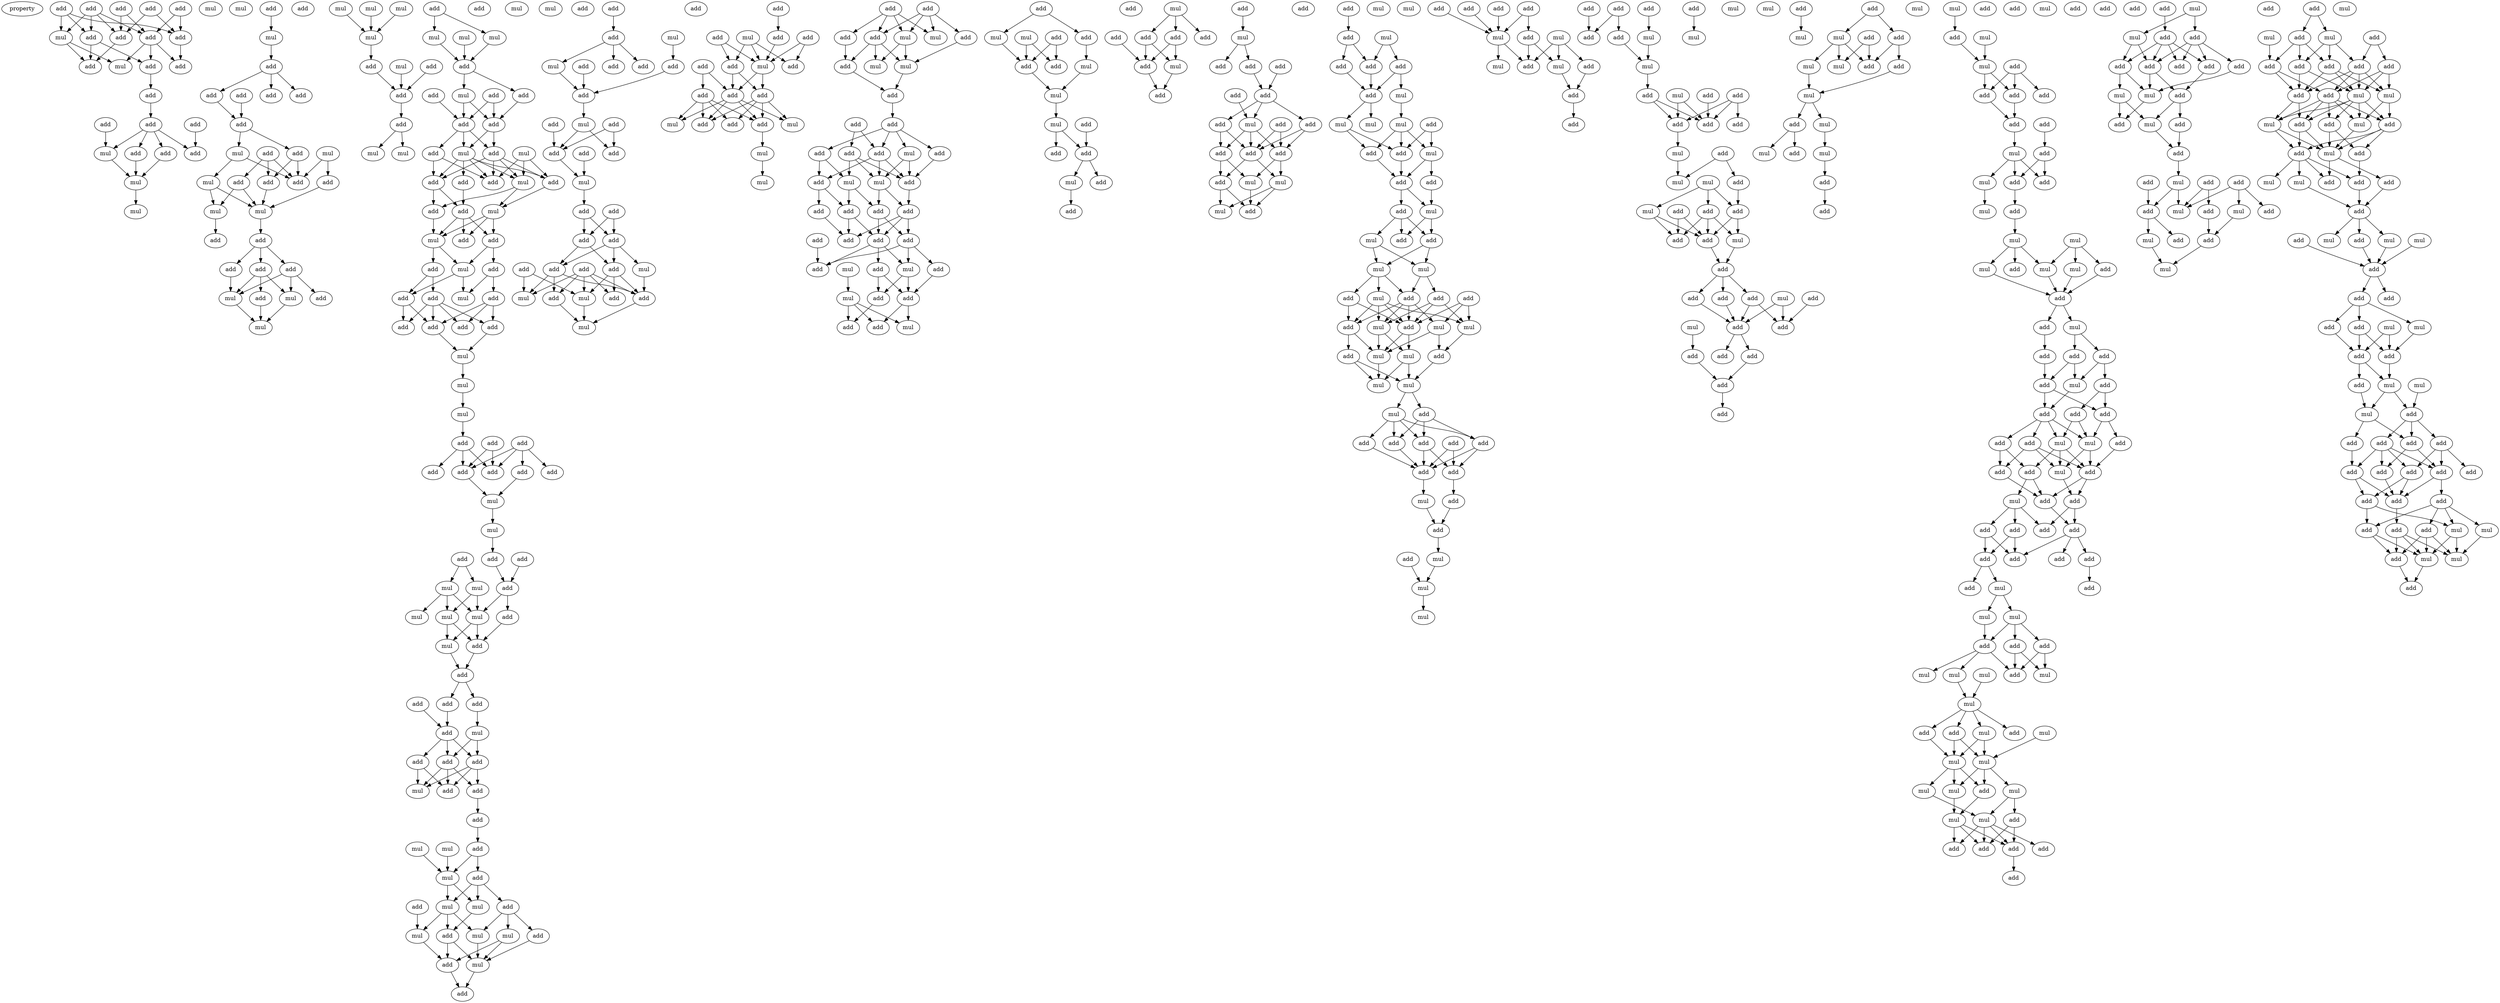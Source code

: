 digraph {
    node [fontcolor=black]
    property [mul=2,lf=2.0]
    0 [ label = add ];
    1 [ label = add ];
    2 [ label = add ];
    3 [ label = add ];
    4 [ label = add ];
    5 [ label = add ];
    6 [ label = mul ];
    7 [ label = add ];
    8 [ label = add ];
    9 [ label = add ];
    10 [ label = add ];
    11 [ label = add ];
    12 [ label = mul ];
    13 [ label = add ];
    14 [ label = add ];
    15 [ label = add ];
    16 [ label = add ];
    17 [ label = add ];
    18 [ label = add ];
    19 [ label = add ];
    20 [ label = add ];
    21 [ label = mul ];
    22 [ label = mul ];
    23 [ label = mul ];
    24 [ label = mul ];
    25 [ label = mul ];
    26 [ label = add ];
    27 [ label = mul ];
    28 [ label = add ];
    29 [ label = add ];
    30 [ label = add ];
    31 [ label = add ];
    32 [ label = add ];
    33 [ label = add ];
    34 [ label = add ];
    35 [ label = mul ];
    36 [ label = add ];
    37 [ label = mul ];
    38 [ label = add ];
    39 [ label = mul ];
    40 [ label = add ];
    41 [ label = add ];
    42 [ label = add ];
    43 [ label = add ];
    44 [ label = mul ];
    45 [ label = mul ];
    46 [ label = add ];
    47 [ label = add ];
    48 [ label = add ];
    49 [ label = add ];
    50 [ label = add ];
    51 [ label = mul ];
    52 [ label = mul ];
    53 [ label = add ];
    54 [ label = add ];
    55 [ label = mul ];
    56 [ label = mul ];
    57 [ label = mul ];
    58 [ label = mul ];
    59 [ label = mul ];
    60 [ label = add ];
    61 [ label = mul ];
    62 [ label = add ];
    63 [ label = add ];
    64 [ label = add ];
    65 [ label = add ];
    66 [ label = mul ];
    67 [ label = mul ];
    68 [ label = mul ];
    69 [ label = mul ];
    70 [ label = mul ];
    71 [ label = add ];
    72 [ label = add ];
    73 [ label = add ];
    74 [ label = add ];
    75 [ label = mul ];
    76 [ label = add ];
    77 [ label = add ];
    78 [ label = mul ];
    79 [ label = add ];
    80 [ label = add ];
    81 [ label = mul ];
    82 [ label = add ];
    83 [ label = mul ];
    84 [ label = add ];
    85 [ label = add ];
    86 [ label = add ];
    87 [ label = add ];
    88 [ label = add ];
    89 [ label = mul ];
    90 [ label = add ];
    91 [ label = add ];
    92 [ label = add ];
    93 [ label = mul ];
    94 [ label = add ];
    95 [ label = add ];
    96 [ label = mul ];
    97 [ label = add ];
    98 [ label = mul ];
    99 [ label = add ];
    100 [ label = add ];
    101 [ label = add ];
    102 [ label = add ];
    103 [ label = add ];
    104 [ label = add ];
    105 [ label = mul ];
    106 [ label = mul ];
    107 [ label = mul ];
    108 [ label = add ];
    109 [ label = add ];
    110 [ label = add ];
    111 [ label = add ];
    112 [ label = add ];
    113 [ label = add ];
    114 [ label = add ];
    115 [ label = add ];
    116 [ label = mul ];
    117 [ label = mul ];
    118 [ label = mul ];
    119 [ label = add ];
    120 [ label = add ];
    121 [ label = add ];
    122 [ label = mul ];
    123 [ label = add ];
    124 [ label = mul ];
    125 [ label = mul ];
    126 [ label = add ];
    127 [ label = mul ];
    128 [ label = mul ];
    129 [ label = mul ];
    130 [ label = mul ];
    131 [ label = add ];
    132 [ label = add ];
    133 [ label = add ];
    134 [ label = add ];
    135 [ label = add ];
    136 [ label = add ];
    137 [ label = add ];
    138 [ label = mul ];
    139 [ label = add ];
    140 [ label = add ];
    141 [ label = add ];
    142 [ label = add ];
    143 [ label = add ];
    144 [ label = mul ];
    145 [ label = add ];
    146 [ label = add ];
    147 [ label = mul ];
    148 [ label = mul ];
    149 [ label = mul ];
    150 [ label = add ];
    151 [ label = add ];
    152 [ label = mul ];
    153 [ label = add ];
    154 [ label = mul ];
    155 [ label = mul ];
    156 [ label = mul ];
    157 [ label = mul ];
    158 [ label = add ];
    159 [ label = add ];
    160 [ label = add ];
    161 [ label = mul ];
    162 [ label = add ];
    163 [ label = add ];
    164 [ label = mul ];
    165 [ label = add ];
    166 [ label = mul ];
    167 [ label = add ];
    168 [ label = add ];
    169 [ label = add ];
    170 [ label = add ];
    171 [ label = add ];
    172 [ label = add ];
    173 [ label = add ];
    174 [ label = mul ];
    175 [ label = add ];
    176 [ label = add ];
    177 [ label = add ];
    178 [ label = mul ];
    179 [ label = add ];
    180 [ label = add ];
    181 [ label = add ];
    182 [ label = add ];
    183 [ label = add ];
    184 [ label = add ];
    185 [ label = mul ];
    186 [ label = add ];
    187 [ label = add ];
    188 [ label = add ];
    189 [ label = mul ];
    190 [ label = mul ];
    191 [ label = add ];
    192 [ label = add ];
    193 [ label = add ];
    194 [ label = mul ];
    195 [ label = add ];
    196 [ label = add ];
    197 [ label = add ];
    198 [ label = mul ];
    199 [ label = add ];
    200 [ label = add ];
    201 [ label = add ];
    202 [ label = add ];
    203 [ label = mul ];
    204 [ label = add ];
    205 [ label = add ];
    206 [ label = add ];
    207 [ label = add ];
    208 [ label = add ];
    209 [ label = add ];
    210 [ label = mul ];
    211 [ label = mul ];
    212 [ label = mul ];
    213 [ label = mul ];
    214 [ label = add ];
    215 [ label = add ];
    216 [ label = mul ];
    217 [ label = mul ];
    218 [ label = add ];
    219 [ label = add ];
    220 [ label = add ];
    221 [ label = mul ];
    222 [ label = mul ];
    223 [ label = add ];
    224 [ label = add ];
    225 [ label = add ];
    226 [ label = add ];
    227 [ label = add ];
    228 [ label = add ];
    229 [ label = add ];
    230 [ label = mul ];
    231 [ label = add ];
    232 [ label = mul ];
    233 [ label = add ];
    234 [ label = mul ];
    235 [ label = add ];
    236 [ label = add ];
    237 [ label = add ];
    238 [ label = add ];
    239 [ label = add ];
    240 [ label = add ];
    241 [ label = add ];
    242 [ label = add ];
    243 [ label = add ];
    244 [ label = add ];
    245 [ label = add ];
    246 [ label = mul ];
    247 [ label = mul ];
    248 [ label = add ];
    249 [ label = mul ];
    250 [ label = add ];
    251 [ label = add ];
    252 [ label = add ];
    253 [ label = mul ];
    254 [ label = add ];
    255 [ label = add ];
    256 [ label = mul ];
    257 [ label = add ];
    258 [ label = add ];
    259 [ label = mul ];
    260 [ label = mul ];
    261 [ label = add ];
    262 [ label = add ];
    263 [ label = mul ];
    264 [ label = mul ];
    265 [ label = add ];
    266 [ label = add ];
    267 [ label = add ];
    268 [ label = mul ];
    269 [ label = add ];
    270 [ label = add ];
    271 [ label = add ];
    272 [ label = mul ];
    273 [ label = add ];
    274 [ label = add ];
    275 [ label = add ];
    276 [ label = add ];
    277 [ label = add ];
    278 [ label = mul ];
    279 [ label = add ];
    280 [ label = add ];
    281 [ label = mul ];
    282 [ label = add ];
    283 [ label = add ];
    284 [ label = add ];
    285 [ label = add ];
    286 [ label = add ];
    287 [ label = add ];
    288 [ label = mul ];
    289 [ label = add ];
    290 [ label = add ];
    291 [ label = add ];
    292 [ label = add ];
    293 [ label = add ];
    294 [ label = add ];
    295 [ label = mul ];
    296 [ label = add ];
    297 [ label = mul ];
    298 [ label = mul ];
    299 [ label = add ];
    300 [ label = add ];
    301 [ label = mul ];
    302 [ label = add ];
    303 [ label = add ];
    304 [ label = add ];
    305 [ label = add ];
    306 [ label = add ];
    307 [ label = mul ];
    308 [ label = add ];
    309 [ label = mul ];
    310 [ label = mul ];
    311 [ label = mul ];
    312 [ label = add ];
    313 [ label = mul ];
    314 [ label = add ];
    315 [ label = add ];
    316 [ label = add ];
    317 [ label = add ];
    318 [ label = mul ];
    319 [ label = add ];
    320 [ label = mul ];
    321 [ label = mul ];
    322 [ label = add ];
    323 [ label = mul ];
    324 [ label = mul ];
    325 [ label = add ];
    326 [ label = add ];
    327 [ label = add ];
    328 [ label = mul ];
    329 [ label = add ];
    330 [ label = add ];
    331 [ label = add ];
    332 [ label = mul ];
    333 [ label = mul ];
    334 [ label = mul ];
    335 [ label = mul ];
    336 [ label = mul ];
    337 [ label = add ];
    338 [ label = add ];
    339 [ label = mul ];
    340 [ label = mul ];
    341 [ label = mul ];
    342 [ label = add ];
    343 [ label = add ];
    344 [ label = add ];
    345 [ label = add ];
    346 [ label = add ];
    347 [ label = add ];
    348 [ label = add ];
    349 [ label = add ];
    350 [ label = mul ];
    351 [ label = add ];
    352 [ label = add ];
    353 [ label = add ];
    354 [ label = mul ];
    355 [ label = mul ];
    356 [ label = mul ];
    357 [ label = mul ];
    358 [ label = add ];
    359 [ label = add ];
    360 [ label = add ];
    361 [ label = add ];
    362 [ label = mul ];
    363 [ label = add ];
    364 [ label = mul ];
    365 [ label = mul ];
    366 [ label = mul ];
    367 [ label = add ];
    368 [ label = add ];
    369 [ label = add ];
    370 [ label = add ];
    371 [ label = add ];
    372 [ label = add ];
    373 [ label = add ];
    374 [ label = add ];
    375 [ label = mul ];
    376 [ label = add ];
    377 [ label = mul ];
    378 [ label = add ];
    379 [ label = mul ];
    380 [ label = add ];
    381 [ label = add ];
    382 [ label = add ];
    383 [ label = add ];
    384 [ label = add ];
    385 [ label = add ];
    386 [ label = mul ];
    387 [ label = add ];
    388 [ label = mul ];
    389 [ label = mul ];
    390 [ label = mul ];
    391 [ label = add ];
    392 [ label = add ];
    393 [ label = add ];
    394 [ label = add ];
    395 [ label = mul ];
    396 [ label = add ];
    397 [ label = add ];
    398 [ label = add ];
    399 [ label = mul ];
    400 [ label = add ];
    401 [ label = add ];
    402 [ label = add ];
    403 [ label = add ];
    404 [ label = mul ];
    405 [ label = add ];
    406 [ label = add ];
    407 [ label = add ];
    408 [ label = add ];
    409 [ label = add ];
    410 [ label = add ];
    411 [ label = add ];
    412 [ label = mul ];
    413 [ label = mul ];
    414 [ label = add ];
    415 [ label = mul ];
    416 [ label = mul ];
    417 [ label = add ];
    418 [ label = mul ];
    419 [ label = add ];
    420 [ label = add ];
    421 [ label = add ];
    422 [ label = add ];
    423 [ label = mul ];
    424 [ label = mul ];
    425 [ label = mul ];
    426 [ label = mul ];
    427 [ label = add ];
    428 [ label = mul ];
    429 [ label = add ];
    430 [ label = mul ];
    431 [ label = mul ];
    432 [ label = add ];
    433 [ label = add ];
    434 [ label = mul ];
    435 [ label = mul ];
    436 [ label = add ];
    437 [ label = add ];
    438 [ label = mul ];
    439 [ label = add ];
    440 [ label = add ];
    441 [ label = add ];
    442 [ label = add ];
    443 [ label = add ];
    444 [ label = add ];
    445 [ label = add ];
    446 [ label = mul ];
    447 [ label = add ];
    448 [ label = mul ];
    449 [ label = add ];
    450 [ label = add ];
    451 [ label = mul ];
    452 [ label = add ];
    453 [ label = mul ];
    454 [ label = mul ];
    455 [ label = mul ];
    456 [ label = mul ];
    457 [ label = mul ];
    458 [ label = add ];
    459 [ label = add ];
    460 [ label = mul ];
    461 [ label = add ];
    462 [ label = add ];
    463 [ label = add ];
    464 [ label = mul ];
    465 [ label = add ];
    466 [ label = add ];
    467 [ label = add ];
    468 [ label = add ];
    469 [ label = mul ];
    470 [ label = add ];
    471 [ label = add ];
    472 [ label = add ];
    473 [ label = add ];
    474 [ label = add ];
    475 [ label = mul ];
    476 [ label = add ];
    477 [ label = mul ];
    478 [ label = add ];
    479 [ label = mul ];
    480 [ label = add ];
    481 [ label = add ];
    482 [ label = add ];
    483 [ label = add ];
    484 [ label = mul ];
    485 [ label = add ];
    486 [ label = add ];
    487 [ label = add ];
    488 [ label = add ];
    489 [ label = add ];
    490 [ label = add ];
    491 [ label = add ];
    492 [ label = add ];
    493 [ label = add ];
    494 [ label = mul ];
    495 [ label = add ];
    496 [ label = add ];
    497 [ label = mul ];
    498 [ label = mul ];
    499 [ label = add ];
    500 [ label = add ];
    501 [ label = add ];
    502 [ label = mul ];
    503 [ label = add ];
    504 [ label = mul ];
    505 [ label = mul ];
    506 [ label = mul ];
    507 [ label = mul ];
    508 [ label = mul ];
    509 [ label = add ];
    510 [ label = mul ];
    511 [ label = add ];
    512 [ label = add ];
    513 [ label = mul ];
    514 [ label = mul ];
    515 [ label = mul ];
    516 [ label = add ];
    517 [ label = mul ];
    518 [ label = mul ];
    519 [ label = mul ];
    520 [ label = mul ];
    521 [ label = add ];
    522 [ label = add ];
    523 [ label = add ];
    524 [ label = add ];
    525 [ label = add ];
    526 [ label = add ];
    527 [ label = add ];
    528 [ label = add ];
    529 [ label = mul ];
    530 [ label = add ];
    531 [ label = add ];
    532 [ label = add ];
    533 [ label = add ];
    534 [ label = mul ];
    535 [ label = add ];
    536 [ label = add ];
    537 [ label = add ];
    538 [ label = add ];
    539 [ label = add ];
    540 [ label = mul ];
    541 [ label = add ];
    542 [ label = mul ];
    543 [ label = add ];
    544 [ label = add ];
    545 [ label = mul ];
    546 [ label = add ];
    547 [ label = mul ];
    548 [ label = add ];
    549 [ label = add ];
    550 [ label = add ];
    551 [ label = mul ];
    552 [ label = add ];
    553 [ label = add ];
    554 [ label = add ];
    555 [ label = mul ];
    556 [ label = add ];
    557 [ label = mul ];
    558 [ label = add ];
    559 [ label = mul ];
    560 [ label = add ];
    561 [ label = add ];
    562 [ label = add ];
    563 [ label = mul ];
    564 [ label = mul ];
    565 [ label = add ];
    566 [ label = add ];
    567 [ label = add ];
    568 [ label = add ];
    569 [ label = add ];
    570 [ label = mul ];
    571 [ label = mul ];
    572 [ label = add ];
    573 [ label = add ];
    574 [ label = mul ];
    575 [ label = add ];
    576 [ label = add ];
    577 [ label = mul ];
    578 [ label = add ];
    579 [ label = add ];
    580 [ label = add ];
    581 [ label = mul ];
    582 [ label = mul ];
    583 [ label = add ];
    584 [ label = mul ];
    585 [ label = add ];
    586 [ label = add ];
    587 [ label = add ];
    588 [ label = add ];
    589 [ label = mul ];
    590 [ label = mul ];
    591 [ label = mul ];
    592 [ label = add ];
    593 [ label = add ];
    594 [ label = add ];
    595 [ label = add ];
    596 [ label = mul ];
    597 [ label = add ];
    598 [ label = mul ];
    599 [ label = add ];
    600 [ label = add ];
    601 [ label = add ];
    602 [ label = mul ];
    603 [ label = mul ];
    604 [ label = mul ];
    605 [ label = add ];
    606 [ label = mul ];
    607 [ label = add ];
    608 [ label = add ];
    609 [ label = add ];
    610 [ label = add ];
    611 [ label = add ];
    612 [ label = add ];
    613 [ label = add ];
    614 [ label = add ];
    615 [ label = add ];
    616 [ label = add ];
    617 [ label = add ];
    618 [ label = add ];
    619 [ label = add ];
    620 [ label = add ];
    621 [ label = mul ];
    622 [ label = add ];
    623 [ label = add ];
    624 [ label = mul ];
    625 [ label = add ];
    626 [ label = mul ];
    627 [ label = mul ];
    628 [ label = add ];
    0 -> 6 [ name = 0 ];
    0 -> 7 [ name = 1 ];
    0 -> 8 [ name = 2 ];
    0 -> 9 [ name = 3 ];
    1 -> 5 [ name = 4 ];
    1 -> 6 [ name = 5 ];
    1 -> 9 [ name = 6 ];
    2 -> 7 [ name = 7 ];
    2 -> 8 [ name = 8 ];
    3 -> 5 [ name = 9 ];
    3 -> 8 [ name = 10 ];
    4 -> 5 [ name = 11 ];
    4 -> 7 [ name = 12 ];
    5 -> 13 [ name = 13 ];
    6 -> 11 [ name = 14 ];
    6 -> 12 [ name = 15 ];
    7 -> 10 [ name = 16 ];
    7 -> 12 [ name = 17 ];
    7 -> 13 [ name = 18 ];
    8 -> 11 [ name = 19 ];
    9 -> 10 [ name = 20 ];
    9 -> 11 [ name = 21 ];
    10 -> 14 [ name = 22 ];
    14 -> 16 [ name = 23 ];
    15 -> 19 [ name = 24 ];
    16 -> 18 [ name = 25 ];
    16 -> 19 [ name = 26 ];
    16 -> 20 [ name = 27 ];
    16 -> 21 [ name = 28 ];
    17 -> 21 [ name = 29 ];
    18 -> 22 [ name = 30 ];
    20 -> 22 [ name = 31 ];
    21 -> 22 [ name = 32 ];
    22 -> 25 [ name = 33 ];
    26 -> 27 [ name = 34 ];
    27 -> 28 [ name = 35 ];
    28 -> 29 [ name = 36 ];
    28 -> 30 [ name = 37 ];
    28 -> 31 [ name = 38 ];
    29 -> 34 [ name = 39 ];
    33 -> 34 [ name = 40 ];
    34 -> 35 [ name = 41 ];
    34 -> 36 [ name = 42 ];
    35 -> 39 [ name = 43 ];
    35 -> 42 [ name = 44 ];
    36 -> 40 [ name = 45 ];
    36 -> 42 [ name = 46 ];
    37 -> 41 [ name = 47 ];
    37 -> 42 [ name = 48 ];
    38 -> 40 [ name = 49 ];
    38 -> 42 [ name = 50 ];
    38 -> 43 [ name = 51 ];
    39 -> 44 [ name = 52 ];
    39 -> 45 [ name = 53 ];
    40 -> 45 [ name = 54 ];
    41 -> 45 [ name = 55 ];
    43 -> 44 [ name = 56 ];
    43 -> 45 [ name = 57 ];
    44 -> 47 [ name = 58 ];
    45 -> 46 [ name = 59 ];
    46 -> 48 [ name = 60 ];
    46 -> 49 [ name = 61 ];
    46 -> 50 [ name = 62 ];
    48 -> 52 [ name = 63 ];
    49 -> 51 [ name = 64 ];
    49 -> 52 [ name = 65 ];
    49 -> 53 [ name = 66 ];
    50 -> 51 [ name = 67 ];
    50 -> 52 [ name = 68 ];
    50 -> 54 [ name = 69 ];
    51 -> 55 [ name = 70 ];
    52 -> 55 [ name = 71 ];
    54 -> 55 [ name = 72 ];
    56 -> 59 [ name = 73 ];
    57 -> 59 [ name = 74 ];
    58 -> 59 [ name = 75 ];
    59 -> 60 [ name = 76 ];
    60 -> 63 [ name = 77 ];
    61 -> 63 [ name = 78 ];
    62 -> 63 [ name = 79 ];
    63 -> 64 [ name = 80 ];
    64 -> 69 [ name = 81 ];
    64 -> 70 [ name = 82 ];
    65 -> 66 [ name = 83 ];
    65 -> 68 [ name = 84 ];
    66 -> 71 [ name = 85 ];
    67 -> 71 [ name = 86 ];
    68 -> 71 [ name = 87 ];
    71 -> 73 [ name = 88 ];
    71 -> 75 [ name = 89 ];
    72 -> 76 [ name = 90 ];
    73 -> 77 [ name = 91 ];
    74 -> 76 [ name = 92 ];
    74 -> 77 [ name = 93 ];
    75 -> 76 [ name = 94 ];
    75 -> 77 [ name = 95 ];
    76 -> 78 [ name = 96 ];
    76 -> 79 [ name = 97 ];
    76 -> 80 [ name = 98 ];
    77 -> 78 [ name = 99 ];
    77 -> 79 [ name = 100 ];
    78 -> 82 [ name = 101 ];
    78 -> 83 [ name = 102 ];
    78 -> 84 [ name = 103 ];
    78 -> 85 [ name = 104 ];
    78 -> 86 [ name = 105 ];
    79 -> 82 [ name = 106 ];
    79 -> 83 [ name = 107 ];
    79 -> 85 [ name = 108 ];
    79 -> 86 [ name = 109 ];
    80 -> 82 [ name = 110 ];
    80 -> 85 [ name = 111 ];
    81 -> 82 [ name = 112 ];
    81 -> 83 [ name = 113 ];
    81 -> 86 [ name = 114 ];
    83 -> 88 [ name = 115 ];
    83 -> 89 [ name = 116 ];
    84 -> 87 [ name = 117 ];
    85 -> 87 [ name = 118 ];
    85 -> 88 [ name = 119 ];
    86 -> 89 [ name = 120 ];
    87 -> 91 [ name = 121 ];
    87 -> 92 [ name = 122 ];
    87 -> 93 [ name = 123 ];
    88 -> 93 [ name = 124 ];
    89 -> 91 [ name = 125 ];
    89 -> 92 [ name = 126 ];
    89 -> 93 [ name = 127 ];
    91 -> 95 [ name = 128 ];
    91 -> 96 [ name = 129 ];
    93 -> 94 [ name = 130 ];
    93 -> 96 [ name = 131 ];
    94 -> 97 [ name = 132 ];
    94 -> 99 [ name = 133 ];
    95 -> 98 [ name = 134 ];
    95 -> 100 [ name = 135 ];
    96 -> 97 [ name = 136 ];
    96 -> 98 [ name = 137 ];
    97 -> 101 [ name = 138 ];
    97 -> 102 [ name = 139 ];
    99 -> 101 [ name = 140 ];
    99 -> 102 [ name = 141 ];
    99 -> 103 [ name = 142 ];
    99 -> 104 [ name = 143 ];
    100 -> 102 [ name = 144 ];
    100 -> 103 [ name = 145 ];
    100 -> 104 [ name = 146 ];
    102 -> 105 [ name = 147 ];
    103 -> 105 [ name = 148 ];
    105 -> 106 [ name = 149 ];
    106 -> 107 [ name = 150 ];
    107 -> 110 [ name = 151 ];
    108 -> 112 [ name = 152 ];
    108 -> 114 [ name = 153 ];
    109 -> 112 [ name = 154 ];
    109 -> 113 [ name = 155 ];
    109 -> 114 [ name = 156 ];
    109 -> 115 [ name = 157 ];
    110 -> 111 [ name = 158 ];
    110 -> 112 [ name = 159 ];
    110 -> 114 [ name = 160 ];
    112 -> 116 [ name = 161 ];
    115 -> 116 [ name = 162 ];
    116 -> 117 [ name = 163 ];
    117 -> 121 [ name = 164 ];
    119 -> 123 [ name = 165 ];
    120 -> 122 [ name = 166 ];
    120 -> 124 [ name = 167 ];
    121 -> 123 [ name = 168 ];
    122 -> 125 [ name = 169 ];
    122 -> 127 [ name = 170 ];
    123 -> 125 [ name = 171 ];
    123 -> 126 [ name = 172 ];
    124 -> 125 [ name = 173 ];
    124 -> 127 [ name = 174 ];
    124 -> 128 [ name = 175 ];
    125 -> 130 [ name = 176 ];
    125 -> 131 [ name = 177 ];
    126 -> 131 [ name = 178 ];
    127 -> 130 [ name = 179 ];
    127 -> 131 [ name = 180 ];
    130 -> 132 [ name = 181 ];
    131 -> 132 [ name = 182 ];
    132 -> 134 [ name = 183 ];
    132 -> 136 [ name = 184 ];
    134 -> 137 [ name = 185 ];
    135 -> 137 [ name = 186 ];
    136 -> 138 [ name = 187 ];
    137 -> 139 [ name = 188 ];
    137 -> 140 [ name = 189 ];
    137 -> 141 [ name = 190 ];
    138 -> 139 [ name = 191 ];
    138 -> 140 [ name = 192 ];
    139 -> 142 [ name = 193 ];
    139 -> 143 [ name = 194 ];
    139 -> 144 [ name = 195 ];
    140 -> 142 [ name = 196 ];
    140 -> 143 [ name = 197 ];
    140 -> 144 [ name = 198 ];
    141 -> 142 [ name = 199 ];
    141 -> 144 [ name = 200 ];
    143 -> 145 [ name = 201 ];
    145 -> 146 [ name = 202 ];
    146 -> 149 [ name = 203 ];
    146 -> 150 [ name = 204 ];
    147 -> 149 [ name = 205 ];
    148 -> 149 [ name = 206 ];
    149 -> 152 [ name = 207 ];
    149 -> 154 [ name = 208 ];
    150 -> 151 [ name = 209 ];
    150 -> 152 [ name = 210 ];
    150 -> 154 [ name = 211 ];
    151 -> 155 [ name = 212 ];
    151 -> 157 [ name = 213 ];
    151 -> 158 [ name = 214 ];
    152 -> 156 [ name = 215 ];
    152 -> 157 [ name = 216 ];
    152 -> 159 [ name = 217 ];
    153 -> 156 [ name = 218 ];
    154 -> 159 [ name = 219 ];
    155 -> 160 [ name = 220 ];
    155 -> 161 [ name = 221 ];
    156 -> 160 [ name = 222 ];
    157 -> 161 [ name = 223 ];
    158 -> 161 [ name = 224 ];
    159 -> 160 [ name = 225 ];
    159 -> 161 [ name = 226 ];
    160 -> 163 [ name = 227 ];
    161 -> 163 [ name = 228 ];
    162 -> 165 [ name = 229 ];
    164 -> 169 [ name = 230 ];
    165 -> 166 [ name = 231 ];
    165 -> 168 [ name = 232 ];
    165 -> 170 [ name = 233 ];
    166 -> 171 [ name = 234 ];
    167 -> 171 [ name = 235 ];
    169 -> 171 [ name = 236 ];
    171 -> 174 [ name = 237 ];
    172 -> 176 [ name = 238 ];
    173 -> 176 [ name = 239 ];
    173 -> 177 [ name = 240 ];
    174 -> 176 [ name = 241 ];
    174 -> 177 [ name = 242 ];
    175 -> 178 [ name = 243 ];
    176 -> 178 [ name = 244 ];
    178 -> 179 [ name = 245 ];
    179 -> 182 [ name = 246 ];
    179 -> 183 [ name = 247 ];
    181 -> 182 [ name = 248 ];
    181 -> 183 [ name = 249 ];
    182 -> 184 [ name = 250 ];
    182 -> 187 [ name = 251 ];
    183 -> 184 [ name = 252 ];
    183 -> 185 [ name = 253 ];
    183 -> 187 [ name = 254 ];
    184 -> 189 [ name = 255 ];
    184 -> 192 [ name = 256 ];
    184 -> 193 [ name = 257 ];
    185 -> 193 [ name = 258 ];
    186 -> 189 [ name = 259 ];
    186 -> 190 [ name = 260 ];
    187 -> 190 [ name = 261 ];
    187 -> 191 [ name = 262 ];
    187 -> 193 [ name = 263 ];
    188 -> 189 [ name = 264 ];
    188 -> 190 [ name = 265 ];
    188 -> 191 [ name = 266 ];
    188 -> 192 [ name = 267 ];
    188 -> 193 [ name = 268 ];
    190 -> 194 [ name = 269 ];
    192 -> 194 [ name = 270 ];
    193 -> 194 [ name = 271 ];
    195 -> 196 [ name = 272 ];
    196 -> 203 [ name = 273 ];
    197 -> 200 [ name = 274 ];
    197 -> 203 [ name = 275 ];
    198 -> 200 [ name = 276 ];
    198 -> 202 [ name = 277 ];
    198 -> 203 [ name = 278 ];
    199 -> 202 [ name = 279 ];
    199 -> 203 [ name = 280 ];
    200 -> 204 [ name = 281 ];
    200 -> 206 [ name = 282 ];
    201 -> 204 [ name = 283 ];
    201 -> 205 [ name = 284 ];
    203 -> 204 [ name = 285 ];
    203 -> 206 [ name = 286 ];
    204 -> 208 [ name = 287 ];
    204 -> 209 [ name = 288 ];
    204 -> 210 [ name = 289 ];
    204 -> 211 [ name = 290 ];
    205 -> 207 [ name = 291 ];
    205 -> 208 [ name = 292 ];
    205 -> 209 [ name = 293 ];
    205 -> 211 [ name = 294 ];
    206 -> 207 [ name = 295 ];
    206 -> 208 [ name = 296 ];
    206 -> 209 [ name = 297 ];
    206 -> 210 [ name = 298 ];
    208 -> 212 [ name = 299 ];
    212 -> 213 [ name = 300 ];
    214 -> 216 [ name = 301 ];
    214 -> 217 [ name = 302 ];
    214 -> 218 [ name = 303 ];
    214 -> 220 [ name = 304 ];
    215 -> 216 [ name = 305 ];
    215 -> 217 [ name = 306 ];
    215 -> 219 [ name = 307 ];
    215 -> 220 [ name = 308 ];
    217 -> 221 [ name = 309 ];
    217 -> 222 [ name = 310 ];
    218 -> 223 [ name = 311 ];
    219 -> 222 [ name = 312 ];
    220 -> 221 [ name = 313 ];
    220 -> 222 [ name = 314 ];
    220 -> 223 [ name = 315 ];
    222 -> 224 [ name = 316 ];
    223 -> 224 [ name = 317 ];
    224 -> 225 [ name = 318 ];
    225 -> 227 [ name = 319 ];
    225 -> 228 [ name = 320 ];
    225 -> 229 [ name = 321 ];
    225 -> 230 [ name = 322 ];
    226 -> 228 [ name = 323 ];
    226 -> 231 [ name = 324 ];
    227 -> 234 [ name = 325 ];
    227 -> 235 [ name = 326 ];
    228 -> 232 [ name = 327 ];
    228 -> 233 [ name = 328 ];
    228 -> 235 [ name = 329 ];
    229 -> 233 [ name = 330 ];
    230 -> 232 [ name = 331 ];
    230 -> 233 [ name = 332 ];
    231 -> 232 [ name = 333 ];
    231 -> 233 [ name = 334 ];
    231 -> 234 [ name = 335 ];
    232 -> 237 [ name = 336 ];
    232 -> 239 [ name = 337 ];
    233 -> 239 [ name = 338 ];
    234 -> 237 [ name = 339 ];
    234 -> 238 [ name = 340 ];
    235 -> 236 [ name = 341 ];
    235 -> 238 [ name = 342 ];
    236 -> 243 [ name = 343 ];
    237 -> 240 [ name = 344 ];
    237 -> 241 [ name = 345 ];
    238 -> 240 [ name = 346 ];
    238 -> 243 [ name = 347 ];
    239 -> 240 [ name = 348 ];
    239 -> 241 [ name = 349 ];
    239 -> 243 [ name = 350 ];
    240 -> 245 [ name = 351 ];
    240 -> 247 [ name = 352 ];
    240 -> 248 [ name = 353 ];
    241 -> 244 [ name = 354 ];
    241 -> 247 [ name = 355 ];
    241 -> 248 [ name = 356 ];
    242 -> 248 [ name = 357 ];
    244 -> 250 [ name = 358 ];
    245 -> 250 [ name = 359 ];
    245 -> 251 [ name = 360 ];
    246 -> 249 [ name = 361 ];
    247 -> 250 [ name = 362 ];
    247 -> 251 [ name = 363 ];
    249 -> 252 [ name = 364 ];
    249 -> 253 [ name = 365 ];
    249 -> 254 [ name = 366 ];
    250 -> 253 [ name = 367 ];
    250 -> 254 [ name = 368 ];
    251 -> 252 [ name = 369 ];
    255 -> 258 [ name = 370 ];
    255 -> 259 [ name = 371 ];
    256 -> 261 [ name = 372 ];
    256 -> 262 [ name = 373 ];
    257 -> 261 [ name = 374 ];
    257 -> 262 [ name = 375 ];
    258 -> 260 [ name = 376 ];
    259 -> 262 [ name = 377 ];
    260 -> 263 [ name = 378 ];
    262 -> 263 [ name = 379 ];
    263 -> 264 [ name = 380 ];
    264 -> 266 [ name = 381 ];
    264 -> 267 [ name = 382 ];
    265 -> 267 [ name = 383 ];
    267 -> 268 [ name = 384 ];
    267 -> 269 [ name = 385 ];
    268 -> 271 [ name = 386 ];
    272 -> 273 [ name = 387 ];
    272 -> 274 [ name = 388 ];
    272 -> 276 [ name = 389 ];
    273 -> 277 [ name = 390 ];
    273 -> 278 [ name = 391 ];
    275 -> 277 [ name = 392 ];
    276 -> 277 [ name = 393 ];
    276 -> 278 [ name = 394 ];
    277 -> 279 [ name = 395 ];
    278 -> 279 [ name = 396 ];
    280 -> 281 [ name = 397 ];
    281 -> 282 [ name = 398 ];
    281 -> 283 [ name = 399 ];
    283 -> 287 [ name = 400 ];
    285 -> 287 [ name = 401 ];
    286 -> 288 [ name = 402 ];
    287 -> 288 [ name = 403 ];
    287 -> 289 [ name = 404 ];
    287 -> 291 [ name = 405 ];
    288 -> 292 [ name = 406 ];
    288 -> 293 [ name = 407 ];
    288 -> 294 [ name = 408 ];
    289 -> 292 [ name = 409 ];
    289 -> 293 [ name = 410 ];
    290 -> 293 [ name = 411 ];
    290 -> 294 [ name = 412 ];
    291 -> 293 [ name = 413 ];
    291 -> 294 [ name = 414 ];
    292 -> 296 [ name = 415 ];
    292 -> 297 [ name = 416 ];
    293 -> 295 [ name = 417 ];
    293 -> 296 [ name = 418 ];
    294 -> 295 [ name = 419 ];
    294 -> 297 [ name = 420 ];
    295 -> 298 [ name = 421 ];
    295 -> 299 [ name = 422 ];
    296 -> 298 [ name = 423 ];
    296 -> 299 [ name = 424 ];
    297 -> 299 [ name = 425 ];
    300 -> 302 [ name = 426 ];
    301 -> 303 [ name = 427 ];
    301 -> 304 [ name = 428 ];
    302 -> 304 [ name = 429 ];
    302 -> 305 [ name = 430 ];
    303 -> 306 [ name = 431 ];
    303 -> 307 [ name = 432 ];
    304 -> 306 [ name = 433 ];
    305 -> 306 [ name = 434 ];
    306 -> 309 [ name = 435 ];
    306 -> 310 [ name = 436 ];
    307 -> 311 [ name = 437 ];
    308 -> 313 [ name = 438 ];
    308 -> 314 [ name = 439 ];
    310 -> 312 [ name = 440 ];
    310 -> 314 [ name = 441 ];
    311 -> 312 [ name = 442 ];
    311 -> 313 [ name = 443 ];
    311 -> 314 [ name = 444 ];
    312 -> 316 [ name = 445 ];
    313 -> 315 [ name = 446 ];
    313 -> 316 [ name = 447 ];
    314 -> 316 [ name = 448 ];
    315 -> 318 [ name = 449 ];
    316 -> 317 [ name = 450 ];
    316 -> 318 [ name = 451 ];
    317 -> 319 [ name = 452 ];
    317 -> 320 [ name = 453 ];
    317 -> 322 [ name = 454 ];
    318 -> 319 [ name = 455 ];
    318 -> 322 [ name = 456 ];
    319 -> 323 [ name = 457 ];
    319 -> 324 [ name = 458 ];
    320 -> 323 [ name = 459 ];
    320 -> 324 [ name = 460 ];
    323 -> 326 [ name = 461 ];
    323 -> 327 [ name = 462 ];
    324 -> 325 [ name = 463 ];
    324 -> 326 [ name = 464 ];
    324 -> 328 [ name = 465 ];
    325 -> 330 [ name = 466 ];
    325 -> 331 [ name = 467 ];
    326 -> 330 [ name = 468 ];
    326 -> 331 [ name = 469 ];
    326 -> 332 [ name = 470 ];
    326 -> 334 [ name = 471 ];
    327 -> 331 [ name = 472 ];
    327 -> 333 [ name = 473 ];
    327 -> 334 [ name = 474 ];
    328 -> 330 [ name = 475 ];
    328 -> 331 [ name = 476 ];
    328 -> 333 [ name = 477 ];
    328 -> 334 [ name = 478 ];
    329 -> 331 [ name = 479 ];
    329 -> 332 [ name = 480 ];
    329 -> 333 [ name = 481 ];
    330 -> 336 [ name = 482 ];
    330 -> 337 [ name = 483 ];
    331 -> 335 [ name = 484 ];
    331 -> 336 [ name = 485 ];
    332 -> 336 [ name = 486 ];
    332 -> 338 [ name = 487 ];
    333 -> 338 [ name = 488 ];
    334 -> 335 [ name = 489 ];
    334 -> 336 [ name = 490 ];
    335 -> 339 [ name = 491 ];
    335 -> 340 [ name = 492 ];
    336 -> 339 [ name = 493 ];
    337 -> 339 [ name = 494 ];
    337 -> 340 [ name = 495 ];
    338 -> 340 [ name = 496 ];
    340 -> 341 [ name = 497 ];
    340 -> 342 [ name = 498 ];
    341 -> 343 [ name = 499 ];
    341 -> 344 [ name = 500 ];
    341 -> 345 [ name = 501 ];
    341 -> 347 [ name = 502 ];
    342 -> 343 [ name = 503 ];
    342 -> 345 [ name = 504 ];
    342 -> 347 [ name = 505 ];
    343 -> 348 [ name = 506 ];
    344 -> 348 [ name = 507 ];
    345 -> 348 [ name = 508 ];
    345 -> 349 [ name = 509 ];
    346 -> 348 [ name = 510 ];
    346 -> 349 [ name = 511 ];
    347 -> 348 [ name = 512 ];
    347 -> 349 [ name = 513 ];
    348 -> 350 [ name = 514 ];
    349 -> 351 [ name = 515 ];
    350 -> 352 [ name = 516 ];
    351 -> 352 [ name = 517 ];
    352 -> 355 [ name = 518 ];
    353 -> 356 [ name = 519 ];
    355 -> 356 [ name = 520 ];
    356 -> 357 [ name = 521 ];
    358 -> 362 [ name = 522 ];
    359 -> 362 [ name = 523 ];
    360 -> 362 [ name = 524 ];
    361 -> 362 [ name = 525 ];
    361 -> 363 [ name = 526 ];
    362 -> 365 [ name = 527 ];
    362 -> 368 [ name = 528 ];
    363 -> 366 [ name = 529 ];
    363 -> 368 [ name = 530 ];
    364 -> 366 [ name = 531 ];
    364 -> 367 [ name = 532 ];
    364 -> 368 [ name = 533 ];
    366 -> 369 [ name = 534 ];
    367 -> 369 [ name = 535 ];
    369 -> 370 [ name = 536 ];
    371 -> 374 [ name = 537 ];
    371 -> 376 [ name = 538 ];
    372 -> 374 [ name = 539 ];
    373 -> 375 [ name = 540 ];
    375 -> 377 [ name = 541 ];
    376 -> 377 [ name = 542 ];
    377 -> 380 [ name = 543 ];
    378 -> 384 [ name = 544 ];
    379 -> 383 [ name = 545 ];
    379 -> 384 [ name = 546 ];
    380 -> 383 [ name = 547 ];
    380 -> 384 [ name = 548 ];
    381 -> 382 [ name = 549 ];
    381 -> 383 [ name = 550 ];
    381 -> 384 [ name = 551 ];
    383 -> 386 [ name = 552 ];
    385 -> 387 [ name = 553 ];
    385 -> 389 [ name = 554 ];
    386 -> 389 [ name = 555 ];
    387 -> 392 [ name = 556 ];
    388 -> 390 [ name = 557 ];
    388 -> 392 [ name = 558 ];
    388 -> 393 [ name = 559 ];
    390 -> 394 [ name = 560 ];
    390 -> 396 [ name = 561 ];
    391 -> 394 [ name = 562 ];
    391 -> 396 [ name = 563 ];
    392 -> 394 [ name = 564 ];
    392 -> 395 [ name = 565 ];
    393 -> 394 [ name = 566 ];
    393 -> 395 [ name = 567 ];
    393 -> 396 [ name = 568 ];
    394 -> 397 [ name = 569 ];
    395 -> 397 [ name = 570 ];
    397 -> 398 [ name = 571 ];
    397 -> 401 [ name = 572 ];
    397 -> 402 [ name = 573 ];
    398 -> 405 [ name = 574 ];
    399 -> 403 [ name = 575 ];
    399 -> 405 [ name = 576 ];
    400 -> 403 [ name = 577 ];
    401 -> 403 [ name = 578 ];
    401 -> 405 [ name = 579 ];
    402 -> 405 [ name = 580 ];
    404 -> 406 [ name = 581 ];
    405 -> 407 [ name = 582 ];
    405 -> 408 [ name = 583 ];
    406 -> 409 [ name = 584 ];
    408 -> 409 [ name = 585 ];
    409 -> 410 [ name = 586 ];
    411 -> 415 [ name = 587 ];
    414 -> 416 [ name = 588 ];
    417 -> 418 [ name = 589 ];
    417 -> 420 [ name = 590 ];
    418 -> 421 [ name = 591 ];
    418 -> 423 [ name = 592 ];
    418 -> 425 [ name = 593 ];
    419 -> 421 [ name = 594 ];
    419 -> 425 [ name = 595 ];
    420 -> 421 [ name = 596 ];
    420 -> 422 [ name = 597 ];
    422 -> 426 [ name = 598 ];
    423 -> 426 [ name = 599 ];
    426 -> 427 [ name = 600 ];
    426 -> 428 [ name = 601 ];
    427 -> 429 [ name = 602 ];
    427 -> 431 [ name = 603 ];
    428 -> 430 [ name = 604 ];
    430 -> 432 [ name = 605 ];
    432 -> 433 [ name = 606 ];
    434 -> 436 [ name = 607 ];
    435 -> 438 [ name = 608 ];
    436 -> 438 [ name = 609 ];
    437 -> 439 [ name = 610 ];
    437 -> 441 [ name = 611 ];
    437 -> 442 [ name = 612 ];
    438 -> 441 [ name = 613 ];
    438 -> 442 [ name = 614 ];
    441 -> 445 [ name = 615 ];
    442 -> 445 [ name = 616 ];
    444 -> 447 [ name = 617 ];
    445 -> 446 [ name = 618 ];
    446 -> 448 [ name = 619 ];
    446 -> 449 [ name = 620 ];
    446 -> 450 [ name = 621 ];
    447 -> 449 [ name = 622 ];
    447 -> 450 [ name = 623 ];
    448 -> 453 [ name = 624 ];
    450 -> 452 [ name = 625 ];
    452 -> 454 [ name = 626 ];
    454 -> 456 [ name = 627 ];
    454 -> 459 [ name = 628 ];
    454 -> 460 [ name = 629 ];
    455 -> 457 [ name = 630 ];
    455 -> 458 [ name = 631 ];
    455 -> 460 [ name = 632 ];
    456 -> 461 [ name = 633 ];
    457 -> 461 [ name = 634 ];
    458 -> 461 [ name = 635 ];
    460 -> 461 [ name = 636 ];
    461 -> 462 [ name = 637 ];
    461 -> 464 [ name = 638 ];
    462 -> 467 [ name = 639 ];
    464 -> 465 [ name = 640 ];
    464 -> 466 [ name = 641 ];
    465 -> 469 [ name = 642 ];
    465 -> 470 [ name = 643 ];
    466 -> 468 [ name = 644 ];
    466 -> 469 [ name = 645 ];
    467 -> 468 [ name = 646 ];
    468 -> 471 [ name = 647 ];
    468 -> 473 [ name = 648 ];
    469 -> 471 [ name = 649 ];
    470 -> 472 [ name = 650 ];
    470 -> 473 [ name = 651 ];
    471 -> 475 [ name = 652 ];
    471 -> 476 [ name = 653 ];
    471 -> 477 [ name = 654 ];
    471 -> 478 [ name = 655 ];
    472 -> 475 [ name = 656 ];
    472 -> 477 [ name = 657 ];
    473 -> 474 [ name = 658 ];
    473 -> 475 [ name = 659 ];
    474 -> 480 [ name = 660 ];
    475 -> 479 [ name = 661 ];
    475 -> 480 [ name = 662 ];
    476 -> 479 [ name = 663 ];
    476 -> 480 [ name = 664 ];
    476 -> 482 [ name = 665 ];
    477 -> 479 [ name = 666 ];
    477 -> 480 [ name = 667 ];
    477 -> 481 [ name = 668 ];
    478 -> 481 [ name = 669 ];
    478 -> 482 [ name = 670 ];
    479 -> 485 [ name = 671 ];
    480 -> 483 [ name = 672 ];
    480 -> 485 [ name = 673 ];
    481 -> 483 [ name = 674 ];
    481 -> 484 [ name = 675 ];
    482 -> 483 [ name = 676 ];
    483 -> 486 [ name = 677 ];
    484 -> 487 [ name = 678 ];
    484 -> 488 [ name = 679 ];
    484 -> 489 [ name = 680 ];
    485 -> 486 [ name = 681 ];
    485 -> 487 [ name = 682 ];
    486 -> 490 [ name = 683 ];
    486 -> 491 [ name = 684 ];
    486 -> 493 [ name = 685 ];
    488 -> 492 [ name = 686 ];
    488 -> 493 [ name = 687 ];
    489 -> 492 [ name = 688 ];
    489 -> 493 [ name = 689 ];
    491 -> 496 [ name = 690 ];
    492 -> 494 [ name = 691 ];
    492 -> 495 [ name = 692 ];
    494 -> 497 [ name = 693 ];
    494 -> 498 [ name = 694 ];
    497 -> 499 [ name = 695 ];
    498 -> 499 [ name = 696 ];
    498 -> 500 [ name = 697 ];
    498 -> 501 [ name = 698 ];
    499 -> 503 [ name = 699 ];
    499 -> 504 [ name = 700 ];
    499 -> 506 [ name = 701 ];
    500 -> 503 [ name = 702 ];
    500 -> 505 [ name = 703 ];
    501 -> 503 [ name = 704 ];
    501 -> 505 [ name = 705 ];
    502 -> 507 [ name = 706 ];
    504 -> 507 [ name = 707 ];
    507 -> 508 [ name = 708 ];
    507 -> 509 [ name = 709 ];
    507 -> 511 [ name = 710 ];
    507 -> 512 [ name = 711 ];
    508 -> 513 [ name = 712 ];
    508 -> 514 [ name = 713 ];
    509 -> 513 [ name = 714 ];
    509 -> 514 [ name = 715 ];
    510 -> 514 [ name = 716 ];
    511 -> 513 [ name = 717 ];
    513 -> 516 [ name = 718 ];
    513 -> 517 [ name = 719 ];
    513 -> 518 [ name = 720 ];
    514 -> 515 [ name = 721 ];
    514 -> 516 [ name = 722 ];
    514 -> 518 [ name = 723 ];
    515 -> 520 [ name = 724 ];
    515 -> 521 [ name = 725 ];
    516 -> 519 [ name = 726 ];
    517 -> 520 [ name = 727 ];
    518 -> 519 [ name = 728 ];
    519 -> 522 [ name = 729 ];
    519 -> 523 [ name = 730 ];
    519 -> 525 [ name = 731 ];
    520 -> 522 [ name = 732 ];
    520 -> 523 [ name = 733 ];
    520 -> 525 [ name = 734 ];
    520 -> 526 [ name = 735 ];
    521 -> 522 [ name = 736 ];
    521 -> 525 [ name = 737 ];
    522 -> 527 [ name = 738 ];
    529 -> 533 [ name = 739 ];
    529 -> 534 [ name = 740 ];
    530 -> 532 [ name = 741 ];
    532 -> 535 [ name = 742 ];
    532 -> 536 [ name = 743 ];
    532 -> 538 [ name = 744 ];
    532 -> 539 [ name = 745 ];
    533 -> 535 [ name = 746 ];
    533 -> 536 [ name = 747 ];
    533 -> 537 [ name = 748 ];
    533 -> 539 [ name = 749 ];
    534 -> 536 [ name = 750 ];
    534 -> 538 [ name = 751 ];
    535 -> 541 [ name = 752 ];
    536 -> 540 [ name = 753 ];
    536 -> 541 [ name = 754 ];
    537 -> 540 [ name = 755 ];
    538 -> 540 [ name = 756 ];
    538 -> 542 [ name = 757 ];
    540 -> 543 [ name = 758 ];
    541 -> 544 [ name = 759 ];
    541 -> 545 [ name = 760 ];
    542 -> 543 [ name = 761 ];
    542 -> 545 [ name = 762 ];
    544 -> 546 [ name = 763 ];
    545 -> 546 [ name = 764 ];
    546 -> 547 [ name = 765 ];
    547 -> 552 [ name = 766 ];
    547 -> 555 [ name = 767 ];
    548 -> 552 [ name = 768 ];
    549 -> 551 [ name = 769 ];
    549 -> 554 [ name = 770 ];
    549 -> 555 [ name = 771 ];
    550 -> 553 [ name = 772 ];
    550 -> 555 [ name = 773 ];
    551 -> 556 [ name = 774 ];
    552 -> 557 [ name = 775 ];
    552 -> 558 [ name = 776 ];
    553 -> 556 [ name = 777 ];
    556 -> 559 [ name = 778 ];
    557 -> 559 [ name = 779 ];
    560 -> 562 [ name = 780 ];
    560 -> 563 [ name = 781 ];
    561 -> 565 [ name = 782 ];
    561 -> 566 [ name = 783 ];
    562 -> 567 [ name = 784 ];
    562 -> 568 [ name = 785 ];
    562 -> 569 [ name = 786 ];
    563 -> 566 [ name = 787 ];
    563 -> 567 [ name = 788 ];
    563 -> 569 [ name = 789 ];
    564 -> 568 [ name = 790 ];
    565 -> 570 [ name = 791 ];
    565 -> 571 [ name = 792 ];
    565 -> 572 [ name = 793 ];
    566 -> 570 [ name = 794 ];
    566 -> 571 [ name = 795 ];
    566 -> 572 [ name = 796 ];
    566 -> 573 [ name = 797 ];
    567 -> 570 [ name = 798 ];
    567 -> 573 [ name = 799 ];
    568 -> 572 [ name = 800 ];
    568 -> 573 [ name = 801 ];
    569 -> 570 [ name = 802 ];
    569 -> 571 [ name = 803 ];
    569 -> 573 [ name = 804 ];
    570 -> 574 [ name = 805 ];
    570 -> 575 [ name = 806 ];
    570 -> 576 [ name = 807 ];
    570 -> 577 [ name = 808 ];
    570 -> 578 [ name = 809 ];
    571 -> 574 [ name = 810 ];
    571 -> 578 [ name = 811 ];
    572 -> 574 [ name = 812 ];
    572 -> 575 [ name = 813 ];
    572 -> 576 [ name = 814 ];
    572 -> 577 [ name = 815 ];
    572 -> 578 [ name = 816 ];
    573 -> 575 [ name = 817 ];
    573 -> 577 [ name = 818 ];
    574 -> 581 [ name = 819 ];
    575 -> 580 [ name = 820 ];
    575 -> 581 [ name = 821 ];
    576 -> 579 [ name = 822 ];
    576 -> 581 [ name = 823 ];
    577 -> 580 [ name = 824 ];
    577 -> 581 [ name = 825 ];
    578 -> 579 [ name = 826 ];
    578 -> 580 [ name = 827 ];
    578 -> 581 [ name = 828 ];
    579 -> 585 [ name = 829 ];
    580 -> 582 [ name = 830 ];
    580 -> 584 [ name = 831 ];
    580 -> 585 [ name = 832 ];
    580 -> 586 [ name = 833 ];
    581 -> 583 [ name = 834 ];
    581 -> 586 [ name = 835 ];
    582 -> 587 [ name = 836 ];
    583 -> 587 [ name = 837 ];
    585 -> 587 [ name = 838 ];
    587 -> 588 [ name = 839 ];
    587 -> 589 [ name = 840 ];
    587 -> 590 [ name = 841 ];
    588 -> 593 [ name = 842 ];
    590 -> 593 [ name = 843 ];
    591 -> 593 [ name = 844 ];
    592 -> 593 [ name = 845 ];
    593 -> 594 [ name = 846 ];
    593 -> 595 [ name = 847 ];
    594 -> 597 [ name = 848 ];
    594 -> 598 [ name = 849 ];
    594 -> 599 [ name = 850 ];
    596 -> 600 [ name = 851 ];
    596 -> 601 [ name = 852 ];
    597 -> 601 [ name = 853 ];
    598 -> 600 [ name = 854 ];
    599 -> 600 [ name = 855 ];
    599 -> 601 [ name = 856 ];
    600 -> 603 [ name = 857 ];
    601 -> 603 [ name = 858 ];
    601 -> 605 [ name = 859 ];
    603 -> 606 [ name = 860 ];
    603 -> 607 [ name = 861 ];
    604 -> 607 [ name = 862 ];
    605 -> 606 [ name = 863 ];
    606 -> 609 [ name = 864 ];
    606 -> 610 [ name = 865 ];
    607 -> 608 [ name = 866 ];
    607 -> 609 [ name = 867 ];
    607 -> 611 [ name = 868 ];
    608 -> 613 [ name = 869 ];
    608 -> 614 [ name = 870 ];
    608 -> 615 [ name = 871 ];
    608 -> 616 [ name = 872 ];
    609 -> 614 [ name = 873 ];
    609 -> 615 [ name = 874 ];
    610 -> 616 [ name = 875 ];
    611 -> 612 [ name = 876 ];
    611 -> 613 [ name = 877 ];
    611 -> 614 [ name = 878 ];
    613 -> 618 [ name = 879 ];
    613 -> 619 [ name = 880 ];
    614 -> 617 [ name = 881 ];
    614 -> 618 [ name = 882 ];
    615 -> 618 [ name = 883 ];
    616 -> 618 [ name = 884 ];
    616 -> 619 [ name = 885 ];
    617 -> 620 [ name = 886 ];
    617 -> 621 [ name = 887 ];
    617 -> 623 [ name = 888 ];
    617 -> 624 [ name = 889 ];
    618 -> 622 [ name = 890 ];
    619 -> 623 [ name = 891 ];
    619 -> 624 [ name = 892 ];
    620 -> 625 [ name = 893 ];
    620 -> 626 [ name = 894 ];
    620 -> 627 [ name = 895 ];
    621 -> 627 [ name = 896 ];
    622 -> 625 [ name = 897 ];
    622 -> 626 [ name = 898 ];
    622 -> 627 [ name = 899 ];
    623 -> 625 [ name = 900 ];
    623 -> 626 [ name = 901 ];
    624 -> 626 [ name = 902 ];
    624 -> 627 [ name = 903 ];
    625 -> 628 [ name = 904 ];
    626 -> 628 [ name = 905 ];
}
